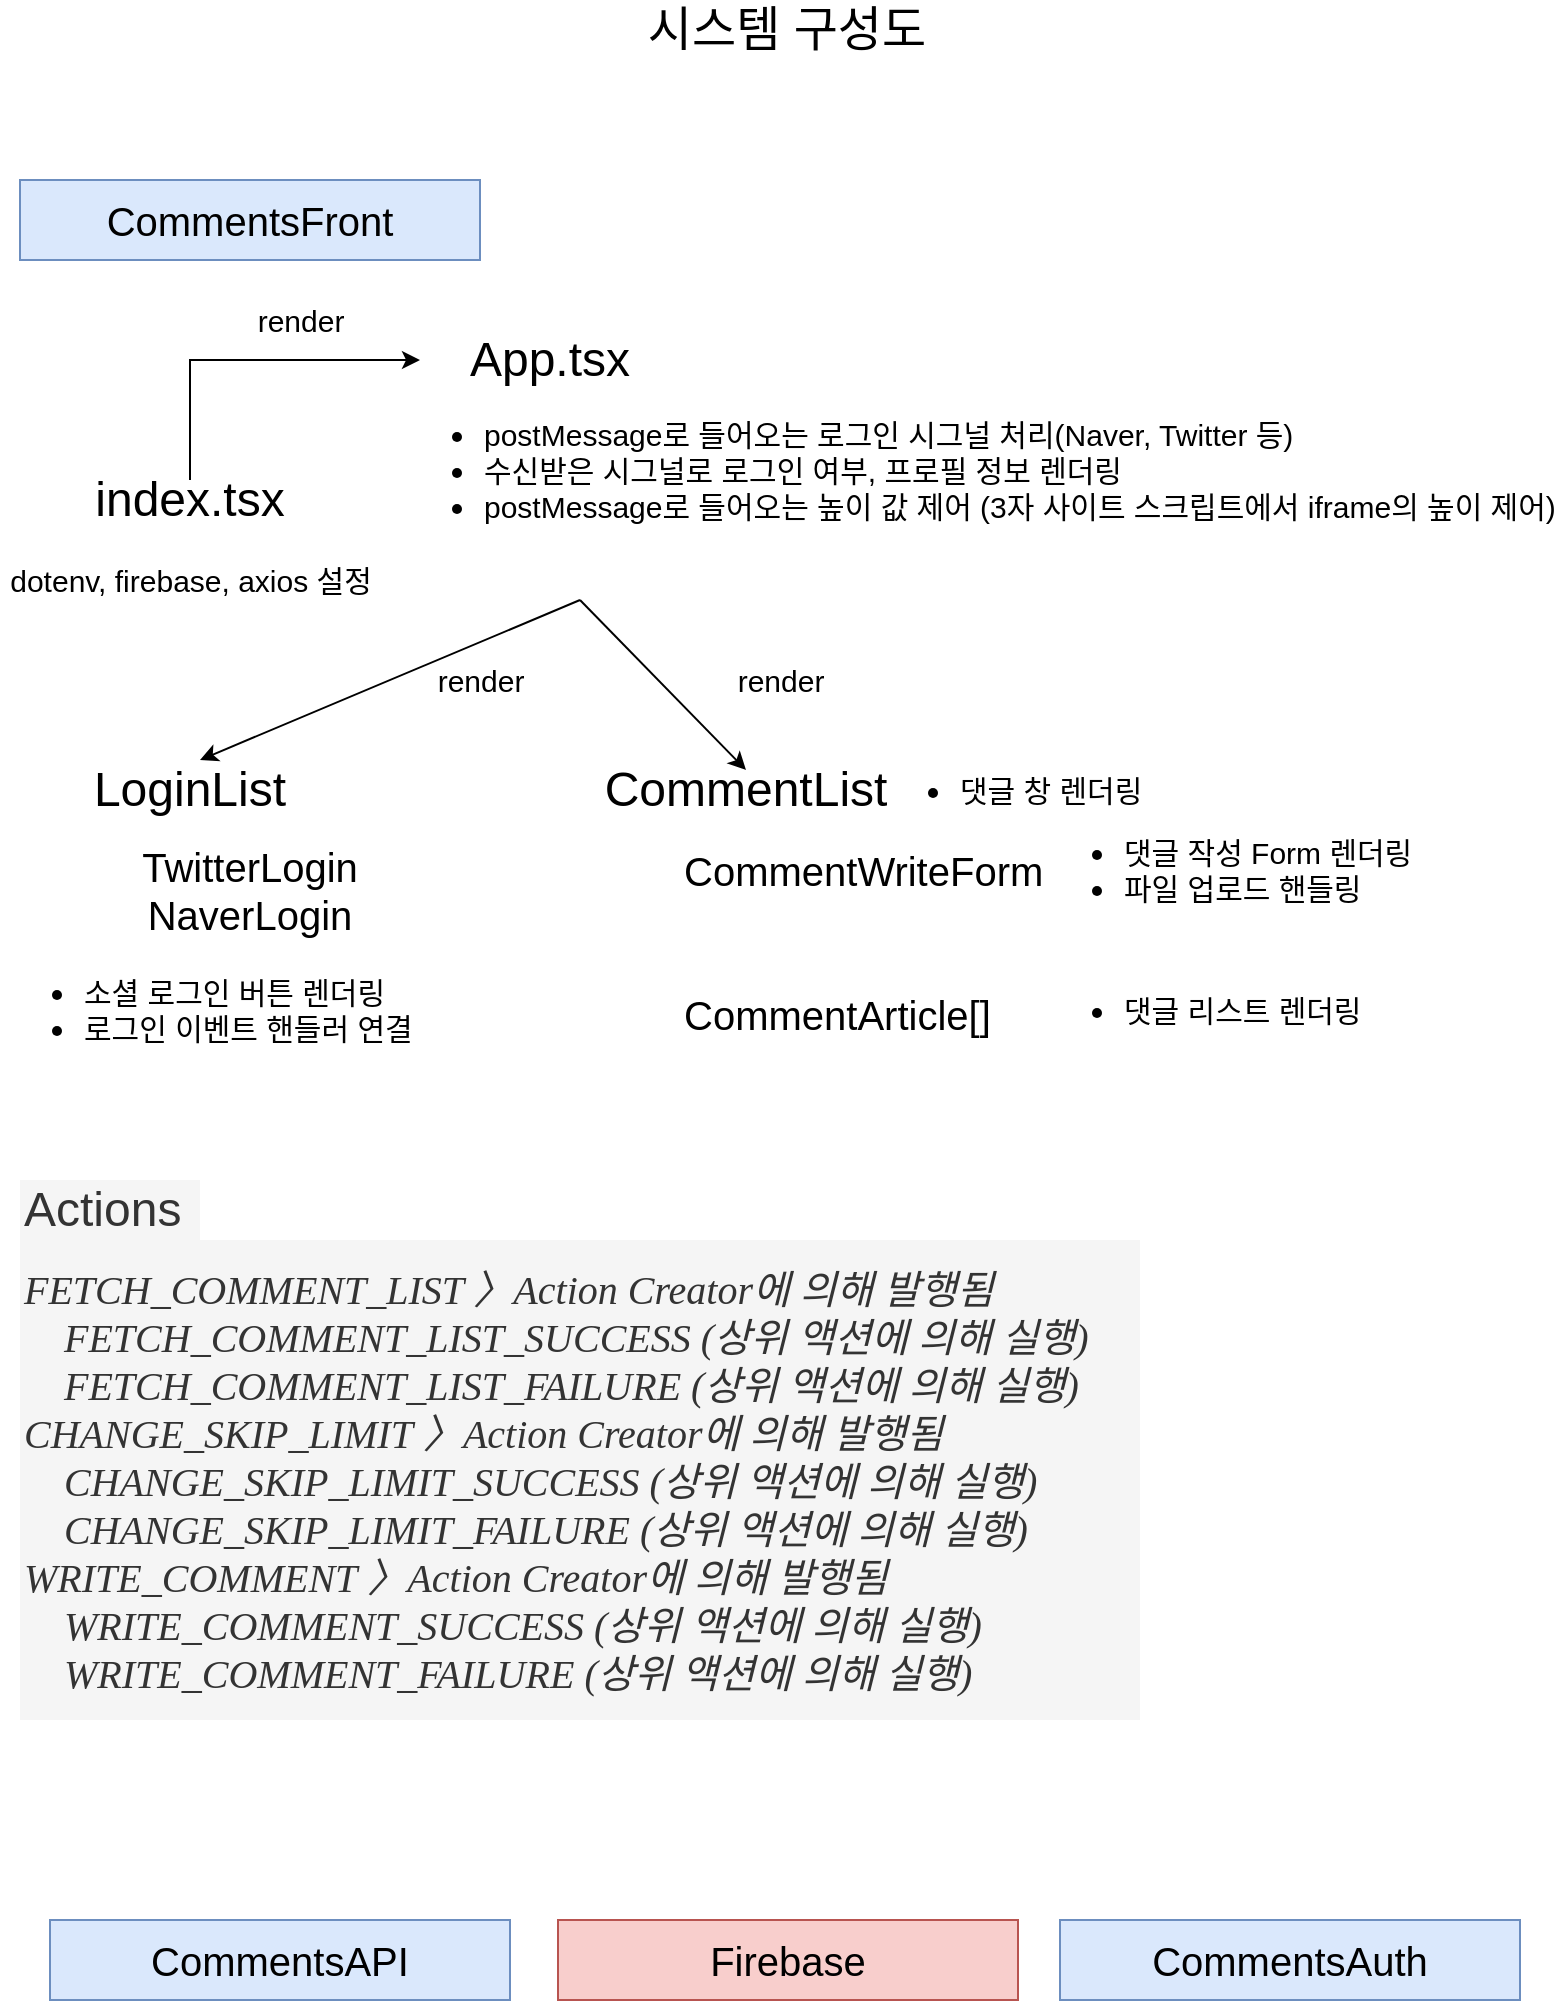 <mxfile version="14.6.0" type="github">
  <diagram id="DoG3ndfj1dwMmVfzGEI8" name="Page-1">
    <mxGraphModel dx="1186" dy="739" grid="1" gridSize="10" guides="1" tooltips="1" connect="1" arrows="1" fold="1" page="1" pageScale="1" pageWidth="827" pageHeight="1169" math="0" shadow="0">
      <root>
        <mxCell id="0" />
        <mxCell id="1" parent="0" />
        <mxCell id="KWsR8sVfNkWi_76bDLRQ-1" value="시스템 구성도" style="text;html=1;align=center;verticalAlign=middle;whiteSpace=wrap;rounded=0;fontSize=24;" vertex="1" parent="1">
          <mxGeometry x="328" y="30" width="171" height="30" as="geometry" />
        </mxCell>
        <mxCell id="KWsR8sVfNkWi_76bDLRQ-2" value="CommentsFront" style="text;html=1;strokeColor=#6c8ebf;fillColor=#dae8fc;align=center;verticalAlign=middle;whiteSpace=wrap;rounded=0;fontSize=20;" vertex="1" parent="1">
          <mxGeometry x="30" y="120" width="230" height="40" as="geometry" />
        </mxCell>
        <mxCell id="KWsR8sVfNkWi_76bDLRQ-3" value="CommentsAPI" style="text;html=1;strokeColor=#6c8ebf;fillColor=#dae8fc;align=center;verticalAlign=middle;whiteSpace=wrap;rounded=0;fontSize=20;" vertex="1" parent="1">
          <mxGeometry x="45" y="990" width="230" height="40" as="geometry" />
        </mxCell>
        <mxCell id="KWsR8sVfNkWi_76bDLRQ-4" value="CommentsAuth" style="text;html=1;strokeColor=#6c8ebf;fillColor=#dae8fc;align=center;verticalAlign=middle;whiteSpace=wrap;rounded=0;fontSize=20;" vertex="1" parent="1">
          <mxGeometry x="550" y="990" width="230" height="40" as="geometry" />
        </mxCell>
        <mxCell id="KWsR8sVfNkWi_76bDLRQ-6" value="Firebase" style="text;html=1;strokeColor=#b85450;fillColor=#f8cecc;align=center;verticalAlign=middle;whiteSpace=wrap;rounded=0;fontSize=20;" vertex="1" parent="1">
          <mxGeometry x="299" y="990" width="230" height="40" as="geometry" />
        </mxCell>
        <mxCell id="KWsR8sVfNkWi_76bDLRQ-7" value="App.tsx" style="text;html=1;strokeColor=none;fillColor=none;align=center;verticalAlign=middle;whiteSpace=wrap;rounded=0;fontSize=24;" vertex="1" parent="1">
          <mxGeometry x="230" y="200" width="130" height="20" as="geometry" />
        </mxCell>
        <mxCell id="KWsR8sVfNkWi_76bDLRQ-9" style="edgeStyle=orthogonalEdgeStyle;rounded=0;orthogonalLoop=1;jettySize=auto;html=1;exitX=0.5;exitY=0;exitDx=0;exitDy=0;entryX=0;entryY=0.5;entryDx=0;entryDy=0;fontSize=24;" edge="1" parent="1" source="KWsR8sVfNkWi_76bDLRQ-8" target="KWsR8sVfNkWi_76bDLRQ-7">
          <mxGeometry relative="1" as="geometry" />
        </mxCell>
        <mxCell id="KWsR8sVfNkWi_76bDLRQ-8" value="index.tsx" style="text;html=1;strokeColor=none;fillColor=none;align=center;verticalAlign=middle;whiteSpace=wrap;rounded=0;fontSize=24;" vertex="1" parent="1">
          <mxGeometry x="50" y="270" width="130" height="20" as="geometry" />
        </mxCell>
        <mxCell id="KWsR8sVfNkWi_76bDLRQ-10" value="render" style="text;html=1;align=center;verticalAlign=middle;resizable=0;points=[];autosize=1;strokeColor=none;fontSize=15;" vertex="1" parent="1">
          <mxGeometry x="140" y="180" width="60" height="20" as="geometry" />
        </mxCell>
        <mxCell id="KWsR8sVfNkWi_76bDLRQ-11" value="&lt;div&gt;&lt;span&gt;dotenv,&amp;nbsp;&lt;/span&gt;&lt;span&gt;firebase,&amp;nbsp;&lt;/span&gt;&lt;span&gt;axios&amp;nbsp;&lt;/span&gt;&lt;span&gt;설정&lt;/span&gt;&lt;/div&gt;" style="text;html=1;align=center;verticalAlign=middle;resizable=0;points=[];autosize=1;fontSize=15;" vertex="1" parent="1">
          <mxGeometry x="20" y="310" width="190" height="20" as="geometry" />
        </mxCell>
        <mxCell id="KWsR8sVfNkWi_76bDLRQ-14" value="&lt;ul&gt;&lt;li&gt;postMessage로 들어오는 로그인 시그널 처리(Naver, Twitter 등)&lt;/li&gt;&lt;li&gt;수신받은 시그널로 로그인 여부, 프로필 정보 렌더링&lt;/li&gt;&lt;li&gt;postMessage로 들어오는 높이 값 제어 (3자 사이트 스크립트에서 iframe의 높이 제어)&lt;/li&gt;&lt;/ul&gt;" style="text;html=1;align=left;verticalAlign=middle;resizable=0;points=[];autosize=1;fontSize=15;" vertex="1" parent="1">
          <mxGeometry x="220" y="220" width="570" height="90" as="geometry" />
        </mxCell>
        <mxCell id="KWsR8sVfNkWi_76bDLRQ-15" value="LoginList" style="text;html=1;strokeColor=none;fillColor=none;align=center;verticalAlign=middle;whiteSpace=wrap;rounded=0;fontSize=24;" vertex="1" parent="1">
          <mxGeometry x="50" y="415" width="130" height="20" as="geometry" />
        </mxCell>
        <mxCell id="KWsR8sVfNkWi_76bDLRQ-16" value="CommentList" style="text;html=1;strokeColor=none;fillColor=none;align=center;verticalAlign=middle;whiteSpace=wrap;rounded=0;fontSize=24;" vertex="1" parent="1">
          <mxGeometry x="328" y="415" width="130" height="20" as="geometry" />
        </mxCell>
        <mxCell id="KWsR8sVfNkWi_76bDLRQ-17" value="TwitterLogin&lt;br style=&quot;font-size: 20px;&quot;&gt;NaverLogin" style="text;html=1;strokeColor=none;fillColor=none;align=center;verticalAlign=middle;whiteSpace=wrap;rounded=0;fontSize=20;" vertex="1" parent="1">
          <mxGeometry x="80" y="445" width="130" height="60" as="geometry" />
        </mxCell>
        <mxCell id="KWsR8sVfNkWi_76bDLRQ-18" value="&lt;ul&gt;&lt;li&gt;소셜 로그인 버튼 렌더링&lt;/li&gt;&lt;li&gt;로그인 이벤트 핸들러 연결&lt;/li&gt;&lt;/ul&gt;" style="text;html=1;align=left;verticalAlign=middle;resizable=0;points=[];autosize=1;fontSize=15;" vertex="1" parent="1">
          <mxGeometry x="20" y="500" width="210" height="70" as="geometry" />
        </mxCell>
        <mxCell id="KWsR8sVfNkWi_76bDLRQ-19" value="" style="endArrow=classic;html=1;fontSize=20;" edge="1" parent="1">
          <mxGeometry width="50" height="50" relative="1" as="geometry">
            <mxPoint x="310" y="330" as="sourcePoint" />
            <mxPoint x="120" y="410" as="targetPoint" />
          </mxGeometry>
        </mxCell>
        <mxCell id="KWsR8sVfNkWi_76bDLRQ-20" value="" style="endArrow=classic;html=1;fontSize=20;entryX=0.5;entryY=0;entryDx=0;entryDy=0;" edge="1" parent="1" target="KWsR8sVfNkWi_76bDLRQ-16">
          <mxGeometry width="50" height="50" relative="1" as="geometry">
            <mxPoint x="310" y="330" as="sourcePoint" />
            <mxPoint x="130" y="420" as="targetPoint" />
          </mxGeometry>
        </mxCell>
        <mxCell id="KWsR8sVfNkWi_76bDLRQ-22" value="render" style="text;html=1;align=center;verticalAlign=middle;resizable=0;points=[];autosize=1;strokeColor=none;fontSize=15;" vertex="1" parent="1">
          <mxGeometry x="230" y="360" width="60" height="20" as="geometry" />
        </mxCell>
        <mxCell id="KWsR8sVfNkWi_76bDLRQ-23" value="render" style="text;html=1;align=center;verticalAlign=middle;resizable=0;points=[];autosize=1;strokeColor=none;fontSize=15;" vertex="1" parent="1">
          <mxGeometry x="380" y="360" width="60" height="20" as="geometry" />
        </mxCell>
        <mxCell id="KWsR8sVfNkWi_76bDLRQ-24" value="&lt;ul&gt;&lt;li&gt;댓글 창 렌더링&lt;/li&gt;&lt;/ul&gt;" style="text;html=1;align=left;verticalAlign=middle;resizable=0;points=[];autosize=1;fontSize=15;" vertex="1" parent="1">
          <mxGeometry x="458" y="400" width="140" height="50" as="geometry" />
        </mxCell>
        <mxCell id="KWsR8sVfNkWi_76bDLRQ-25" value="CommentWriteForm&lt;br&gt;&lt;br&gt;&lt;br&gt;CommentArticle[]&lt;br&gt;&lt;br&gt;" style="text;html=1;strokeColor=none;fillColor=none;align=left;verticalAlign=middle;whiteSpace=wrap;rounded=0;fontSize=20;" vertex="1" parent="1">
          <mxGeometry x="360" y="435" width="370" height="155" as="geometry" />
        </mxCell>
        <mxCell id="KWsR8sVfNkWi_76bDLRQ-26" value="&lt;ul&gt;&lt;li&gt;댓글 작성 Form 렌더링&lt;/li&gt;&lt;li&gt;파일 업로드 핸들링&lt;/li&gt;&lt;/ul&gt;" style="text;html=1;align=left;verticalAlign=middle;resizable=0;points=[];autosize=1;fontSize=15;" vertex="1" parent="1">
          <mxGeometry x="540" y="430" width="190" height="70" as="geometry" />
        </mxCell>
        <mxCell id="KWsR8sVfNkWi_76bDLRQ-27" value="&lt;ul&gt;&lt;li&gt;댓글 리스트 렌더링&lt;/li&gt;&lt;/ul&gt;" style="text;html=1;align=left;verticalAlign=middle;resizable=0;points=[];autosize=1;fontSize=15;" vertex="1" parent="1">
          <mxGeometry x="540" y="510" width="170" height="50" as="geometry" />
        </mxCell>
        <mxCell id="KWsR8sVfNkWi_76bDLRQ-30" value="Actions" style="text;html=1;align=left;verticalAlign=middle;resizable=0;points=[];autosize=1;fontSize=24;fillColor=#f5f5f5;fontColor=#333333;" vertex="1" parent="1">
          <mxGeometry x="30" y="620" width="90" height="30" as="geometry" />
        </mxCell>
        <mxCell id="KWsR8sVfNkWi_76bDLRQ-32" value="&lt;div style=&quot;color: rgb(248 , 248 , 242) ; background-color: rgb(26 , 20 , 38) ; font-family: &amp;#34;dank mono&amp;#34; , &amp;#34;jk gothic l&amp;#34; , &amp;#34;d2coding&amp;#34; , &amp;#34;menlo&amp;#34; , &amp;#34;monaco&amp;#34; , &amp;#34;courier new&amp;#34; , monospace , &amp;#34;menlo&amp;#34; , &amp;#34;monaco&amp;#34; , &amp;#34;courier new&amp;#34; , monospace ; font-size: 16px ; line-height: 24px&quot;&gt;&lt;br&gt;&lt;/div&gt;" style="text;html=1;align=center;verticalAlign=middle;resizable=0;points=[];autosize=1;strokeColor=none;fontSize=24;" vertex="1" parent="1">
          <mxGeometry x="150" y="705" width="20" height="30" as="geometry" />
        </mxCell>
        <mxCell id="KWsR8sVfNkWi_76bDLRQ-33" value="&lt;i style=&quot;font-size: 20px&quot;&gt;&lt;font face=&quot;Noto Sans KR&quot; data-font-src=&quot;https://fonts.googleapis.com/css?family=Noto+Sans+KR&quot; style=&quot;font-size: 20px&quot;&gt;FETCH_COMMENT_LIST 〉Action Creator에 의해 발행됨&amp;nbsp;&lt;br style=&quot;font-size: 20px&quot;&gt;&amp;nbsp; &amp;nbsp; FETCH_COMMENT_LIST_SUCCESS&amp;nbsp;&lt;/font&gt;&lt;/i&gt;&lt;i&gt;&lt;font face=&quot;Noto Sans KR&quot; data-font-src=&quot;https://fonts.googleapis.com/css?family=Noto+Sans+KR&quot;&gt;(상위 액션에 의해 실행)&lt;/font&gt;&lt;/i&gt;&lt;i style=&quot;font-size: 20px&quot;&gt;&lt;font face=&quot;Noto Sans KR&quot; data-font-src=&quot;https://fonts.googleapis.com/css?family=Noto+Sans+KR&quot; style=&quot;font-size: 20px&quot;&gt;&lt;br style=&quot;font-size: 20px&quot;&gt;&amp;nbsp; &amp;nbsp; FETCH_COMMENT_LIST_FAILURE&amp;nbsp;&lt;/font&gt;&lt;/i&gt;&lt;i&gt;&lt;font face=&quot;Noto Sans KR&quot; data-font-src=&quot;https://fonts.googleapis.com/css?family=Noto+Sans+KR&quot;&gt;(상위 액션에 의해 실행)&lt;/font&gt;&lt;/i&gt;&lt;i style=&quot;font-size: 20px&quot;&gt;&lt;font face=&quot;Noto Sans KR&quot; data-font-src=&quot;https://fonts.googleapis.com/css?family=Noto+Sans+KR&quot; style=&quot;font-size: 20px&quot;&gt;&lt;br style=&quot;font-size: 20px&quot;&gt;CHANGE_SKIP_LIMIT&amp;nbsp;&lt;/font&gt;&lt;/i&gt;&lt;i&gt;&lt;font face=&quot;Noto Sans KR&quot; data-font-src=&quot;https://fonts.googleapis.com/css?family=Noto+Sans+KR&quot;&gt;〉Action Creator에 의해 발행됨&amp;nbsp;&lt;/font&gt;&lt;/i&gt;&lt;i style=&quot;font-size: 20px&quot;&gt;&lt;font face=&quot;Noto Sans KR&quot; data-font-src=&quot;https://fonts.googleapis.com/css?family=Noto+Sans+KR&quot; style=&quot;font-size: 20px&quot;&gt;&lt;br&gt;&amp;nbsp; &amp;nbsp;&amp;nbsp;&lt;/font&gt;&lt;/i&gt;&lt;i&gt;&lt;font face=&quot;Noto Sans KR&quot; data-font-src=&quot;https://fonts.googleapis.com/css?family=Noto+Sans+KR&quot;&gt;CHANGE_SKIP_LIMIT_SUCCESS&lt;/font&gt;&lt;/i&gt;&lt;i&gt;&lt;font face=&quot;Noto Sans KR&quot; data-font-src=&quot;https://fonts.googleapis.com/css?family=Noto+Sans+KR&quot;&gt;&amp;nbsp;&lt;/font&gt;&lt;/i&gt;&lt;i&gt;&lt;font face=&quot;Noto Sans KR&quot; data-font-src=&quot;https://fonts.googleapis.com/css?family=Noto+Sans+KR&quot;&gt;(상위 액션에 의해 실행)&lt;/font&gt;&lt;/i&gt;&lt;i&gt;&lt;font face=&quot;Noto Sans KR&quot; data-font-src=&quot;https://fonts.googleapis.com/css?family=Noto+Sans+KR&quot;&gt;&lt;br&gt;&amp;nbsp; &amp;nbsp;&amp;nbsp;&lt;/font&gt;&lt;/i&gt;&lt;i&gt;&lt;font face=&quot;Noto Sans KR&quot; data-font-src=&quot;https://fonts.googleapis.com/css?family=Noto+Sans+KR&quot;&gt;CHANGE_SKIP_LIMIT_FAILURE&lt;/font&gt;&lt;/i&gt;&lt;i&gt;&lt;font face=&quot;Noto Sans KR&quot; data-font-src=&quot;https://fonts.googleapis.com/css?family=Noto+Sans+KR&quot;&gt;&amp;nbsp;&lt;/font&gt;&lt;/i&gt;&lt;i&gt;&lt;font face=&quot;Noto Sans KR&quot; data-font-src=&quot;https://fonts.googleapis.com/css?family=Noto+Sans+KR&quot;&gt;(상위 액션에 의해 실행)&lt;/font&gt;&lt;/i&gt;&lt;i&gt;&lt;font face=&quot;Noto Sans KR&quot; data-font-src=&quot;https://fonts.googleapis.com/css?family=Noto+Sans+KR&quot;&gt;&lt;br&gt;&lt;/font&gt;&lt;/i&gt;&lt;i style=&quot;font-size: 20px&quot;&gt;&lt;font face=&quot;Noto Sans KR&quot; data-font-src=&quot;https://fonts.googleapis.com/css?family=Noto+Sans+KR&quot; style=&quot;font-size: 20px&quot;&gt;WRITE_COMMENT&amp;nbsp;&lt;/font&gt;&lt;/i&gt;&lt;i&gt;&lt;font face=&quot;Noto Sans KR&quot; data-font-src=&quot;https://fonts.googleapis.com/css?family=Noto+Sans+KR&quot;&gt;〉Action Creator에 의해 발행됨&amp;nbsp;&lt;br&gt;&lt;/font&gt;&lt;/i&gt;&lt;i style=&quot;font-size: 20px&quot;&gt;&lt;font face=&quot;Noto Sans KR&quot; data-font-src=&quot;https://fonts.googleapis.com/css?family=Noto+Sans+KR&quot; style=&quot;font-size: 20px&quot;&gt;&amp;nbsp; &amp;nbsp; WRITE_COMMENT_SUCCESS (상위 액션에 의해 실행)&lt;br style=&quot;font-size: 20px&quot;&gt;&amp;nbsp; &amp;nbsp; WRITE_COMMENT_FAILURE&amp;nbsp;&lt;/font&gt;&lt;/i&gt;&lt;i&gt;&lt;font face=&quot;Noto Sans KR&quot; data-font-src=&quot;https://fonts.googleapis.com/css?family=Noto+Sans+KR&quot;&gt;(상위 액션에 의해 실행)&lt;/font&gt;&lt;/i&gt;&lt;i style=&quot;font-size: 20px&quot;&gt;&lt;font face=&quot;Noto Sans KR&quot; data-font-src=&quot;https://fonts.googleapis.com/css?family=Noto+Sans+KR&quot; style=&quot;font-size: 20px&quot;&gt;&lt;br style=&quot;font-size: 20px&quot;&gt;&lt;/font&gt;&lt;/i&gt;" style="text;html=1;align=left;verticalAlign=middle;resizable=0;points=[];autosize=1;fontSize=20;fillColor=#f5f5f5;fontColor=#333333;" vertex="1" parent="1">
          <mxGeometry x="30" y="650" width="560" height="240" as="geometry" />
        </mxCell>
      </root>
    </mxGraphModel>
  </diagram>
</mxfile>
